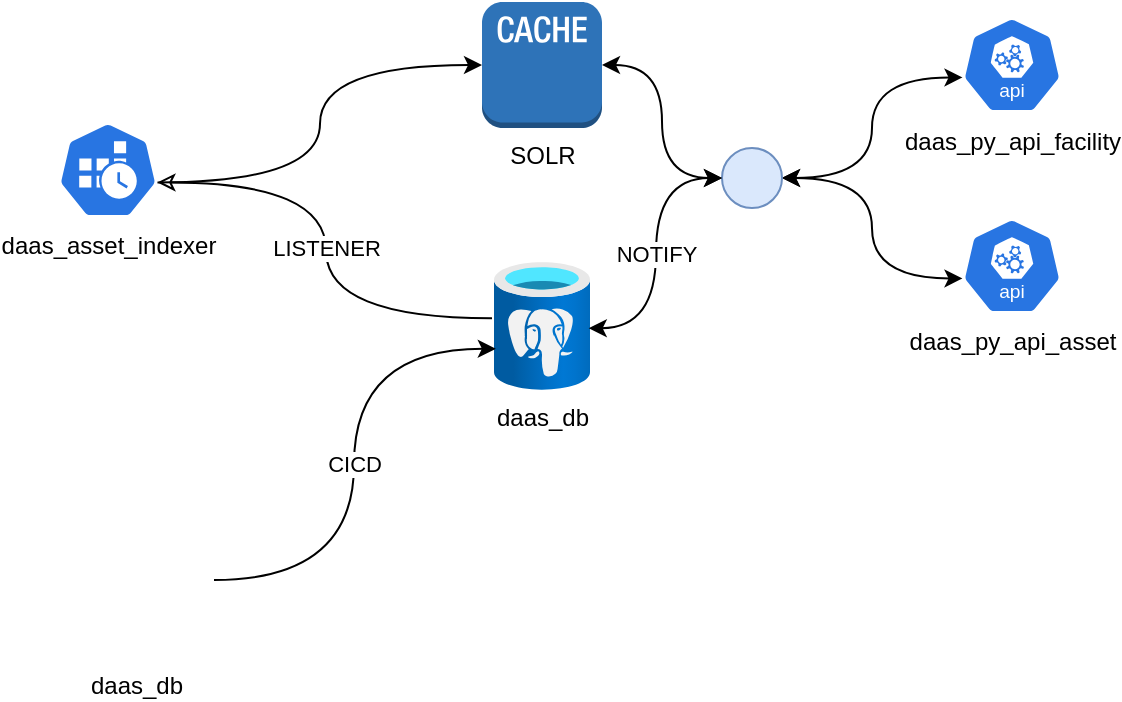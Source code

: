 <mxfile version="26.0.11">
  <diagram name="Page-1" id="LxWSnYf0EXf-JvPif-XB">
    <mxGraphModel dx="1185" dy="627" grid="0" gridSize="10" guides="1" tooltips="1" connect="1" arrows="1" fold="1" page="1" pageScale="1" pageWidth="827" pageHeight="1169" math="0" shadow="0">
      <root>
        <mxCell id="0" />
        <mxCell id="1" parent="0" />
        <mxCell id="7do6RsEbsn7JwfB-bVch-1" value="daas_db" style="image;aspect=fixed;html=1;points=[];align=center;fontSize=12;image=img/lib/azure2/databases/Azure_Database_PostgreSQL_Server.svg;" parent="1" vertex="1">
          <mxGeometry x="376" y="290" width="48" height="64" as="geometry" />
        </mxCell>
        <mxCell id="7do6RsEbsn7JwfB-bVch-2" value="SOLR" style="outlineConnect=0;dashed=0;verticalLabelPosition=bottom;verticalAlign=top;align=center;html=1;shape=mxgraph.aws3.cache_node;fillColor=#2E73B8;gradientColor=none;" parent="1" vertex="1">
          <mxGeometry x="370" y="160" width="60" height="63" as="geometry" />
        </mxCell>
        <mxCell id="7do6RsEbsn7JwfB-bVch-3" value="daas_py_api_facility" style="aspect=fixed;sketch=0;html=1;dashed=0;whitespace=wrap;verticalLabelPosition=bottom;verticalAlign=top;fillColor=#2875E2;strokeColor=#ffffff;points=[[0.005,0.63,0],[0.1,0.2,0],[0.9,0.2,0],[0.5,0,0],[0.995,0.63,0],[0.72,0.99,0],[0.5,1,0],[0.28,0.99,0]];shape=mxgraph.kubernetes.icon2;kubernetesLabel=1;prIcon=api" parent="1" vertex="1">
          <mxGeometry x="610" y="167.5" width="50" height="48" as="geometry" />
        </mxCell>
        <mxCell id="7do6RsEbsn7JwfB-bVch-4" value="daas_db" style="shape=image;html=1;verticalAlign=top;verticalLabelPosition=bottom;labelBackgroundColor=#ffffff;imageAspect=0;aspect=fixed;image=https://cdn1.iconfinder.com/data/icons/KDE_Crystal_Diamond_2.5_Classical_Mod/128x128/apps/kcmsystem.png" parent="1" vertex="1">
          <mxGeometry x="158" y="410" width="78" height="78" as="geometry" />
        </mxCell>
        <mxCell id="7do6RsEbsn7JwfB-bVch-5" value="daas_asset_indexer" style="aspect=fixed;sketch=0;html=1;dashed=0;whitespace=wrap;verticalLabelPosition=bottom;verticalAlign=top;fillColor=#2875E2;strokeColor=#ffffff;points=[[0.005,0.63,0],[0.1,0.2,0],[0.9,0.2,0],[0.5,0,0],[0.995,0.63,0],[0.72,0.99,0],[0.5,1,0],[0.28,0.99,0]];shape=mxgraph.kubernetes.icon2;prIcon=cronjob" parent="1" vertex="1">
          <mxGeometry x="158" y="220" width="50" height="48" as="geometry" />
        </mxCell>
        <mxCell id="7do6RsEbsn7JwfB-bVch-10" style="edgeStyle=orthogonalEdgeStyle;rounded=0;orthogonalLoop=1;jettySize=auto;html=1;exitX=0.005;exitY=0.63;exitDx=0;exitDy=0;exitPerimeter=0;entryX=1;entryY=0.5;entryDx=0;entryDy=0;curved=1;startArrow=classic;startFill=1;" parent="1" source="7do6RsEbsn7JwfB-bVch-7" target="7do6RsEbsn7JwfB-bVch-11" edge="1">
          <mxGeometry relative="1" as="geometry">
            <mxPoint x="430" y="190" as="targetPoint" />
          </mxGeometry>
        </mxCell>
        <mxCell id="7do6RsEbsn7JwfB-bVch-7" value="daas_py_api_asset" style="aspect=fixed;sketch=0;html=1;dashed=0;whitespace=wrap;verticalLabelPosition=bottom;verticalAlign=top;fillColor=#2875E2;strokeColor=#ffffff;points=[[0.005,0.63,0],[0.1,0.2,0],[0.9,0.2,0],[0.5,0,0],[0.995,0.63,0],[0.72,0.99,0],[0.5,1,0],[0.28,0.99,0]];shape=mxgraph.kubernetes.icon2;kubernetesLabel=1;prIcon=api" parent="1" vertex="1">
          <mxGeometry x="610" y="268" width="50" height="48" as="geometry" />
        </mxCell>
        <mxCell id="7do6RsEbsn7JwfB-bVch-8" value="" style="edgeStyle=orthogonalEdgeStyle;rounded=0;orthogonalLoop=1;jettySize=auto;html=1;exitX=0.995;exitY=0.63;exitDx=0;exitDy=0;exitPerimeter=0;entryX=0;entryY=0.5;entryDx=0;entryDy=0;entryPerimeter=0;curved=1;" parent="1" source="7do6RsEbsn7JwfB-bVch-5" target="7do6RsEbsn7JwfB-bVch-2" edge="1">
          <mxGeometry relative="1" as="geometry" />
        </mxCell>
        <mxCell id="7do6RsEbsn7JwfB-bVch-9" style="edgeStyle=orthogonalEdgeStyle;rounded=0;orthogonalLoop=1;jettySize=auto;html=1;exitX=0.005;exitY=0.63;exitDx=0;exitDy=0;exitPerimeter=0;entryX=1;entryY=0.5;entryDx=0;entryDy=0;curved=1;startArrow=classic;startFill=1;" parent="1" source="7do6RsEbsn7JwfB-bVch-3" target="7do6RsEbsn7JwfB-bVch-11" edge="1">
          <mxGeometry relative="1" as="geometry" />
        </mxCell>
        <mxCell id="7do6RsEbsn7JwfB-bVch-11" value="" style="ellipse;whiteSpace=wrap;html=1;aspect=fixed;fillColor=#dae8fc;strokeColor=#6c8ebf;" parent="1" vertex="1">
          <mxGeometry x="490" y="233" width="30" height="30" as="geometry" />
        </mxCell>
        <mxCell id="7do6RsEbsn7JwfB-bVch-12" style="edgeStyle=orthogonalEdgeStyle;rounded=0;orthogonalLoop=1;jettySize=auto;html=1;entryX=1;entryY=0.5;entryDx=0;entryDy=0;entryPerimeter=0;curved=1;startArrow=classic;startFill=1;" parent="1" source="7do6RsEbsn7JwfB-bVch-11" target="7do6RsEbsn7JwfB-bVch-2" edge="1">
          <mxGeometry relative="1" as="geometry" />
        </mxCell>
        <mxCell id="7do6RsEbsn7JwfB-bVch-13" value="NOTIFY" style="edgeStyle=orthogonalEdgeStyle;rounded=0;orthogonalLoop=1;jettySize=auto;html=1;exitX=0;exitY=0.5;exitDx=0;exitDy=0;entryX=0.987;entryY=0.517;entryDx=0;entryDy=0;entryPerimeter=0;curved=1;startArrow=classic;startFill=1;" parent="1" source="7do6RsEbsn7JwfB-bVch-11" target="7do6RsEbsn7JwfB-bVch-1" edge="1">
          <mxGeometry relative="1" as="geometry" />
        </mxCell>
        <mxCell id="7do6RsEbsn7JwfB-bVch-14" value="LISTENER" style="edgeStyle=orthogonalEdgeStyle;rounded=0;orthogonalLoop=1;jettySize=auto;html=1;exitX=0.995;exitY=0.63;exitDx=0;exitDy=0;exitPerimeter=0;curved=1;entryX=-0.021;entryY=0.44;entryDx=0;entryDy=0;entryPerimeter=0;startArrow=classic;startFill=0;endArrow=none;" parent="1" source="7do6RsEbsn7JwfB-bVch-5" target="7do6RsEbsn7JwfB-bVch-1" edge="1">
          <mxGeometry relative="1" as="geometry">
            <mxPoint x="375" y="310" as="targetPoint" />
          </mxGeometry>
        </mxCell>
        <mxCell id="7do6RsEbsn7JwfB-bVch-15" value="CICD" style="edgeStyle=orthogonalEdgeStyle;rounded=0;orthogonalLoop=1;jettySize=auto;html=1;entryX=0.019;entryY=0.678;entryDx=0;entryDy=0;entryPerimeter=0;curved=1;" parent="1" source="7do6RsEbsn7JwfB-bVch-4" target="7do6RsEbsn7JwfB-bVch-1" edge="1">
          <mxGeometry relative="1" as="geometry" />
        </mxCell>
      </root>
    </mxGraphModel>
  </diagram>
</mxfile>
